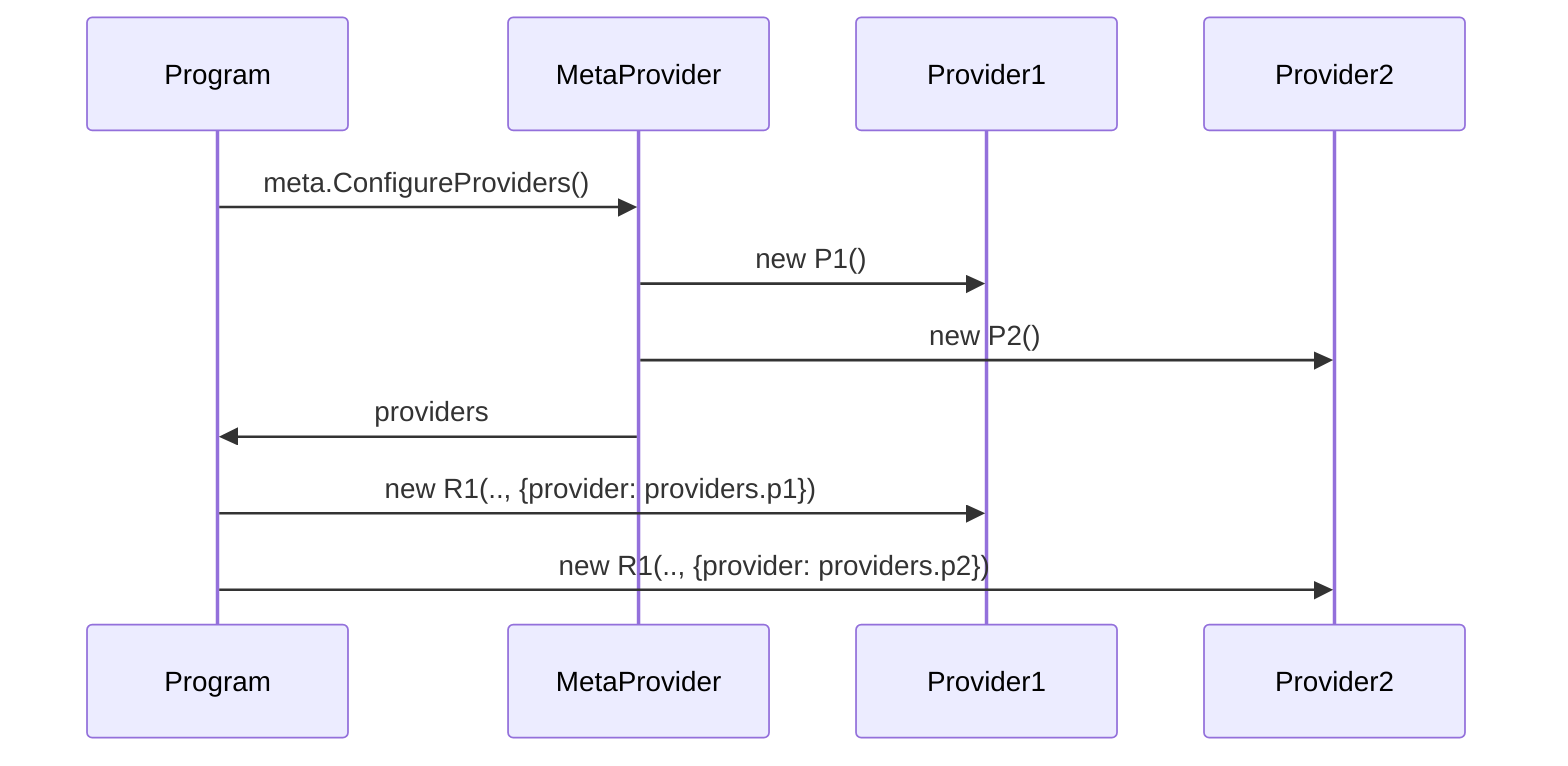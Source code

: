 sequenceDiagram
      participant Program
      participant MetaProvider
      participant Provider1
      participant Provider2

      Program->>MetaProvider: meta.ConfigureProviders()
      MetaProvider->>Provider1: new P1()
      MetaProvider->>Provider2: new P2()
      MetaProvider->>Program: providers

      Program->>Provider1: new R1(.., {provider: providers.p1})
      Program->>Provider2: new R1(.., {provider: providers.p2})